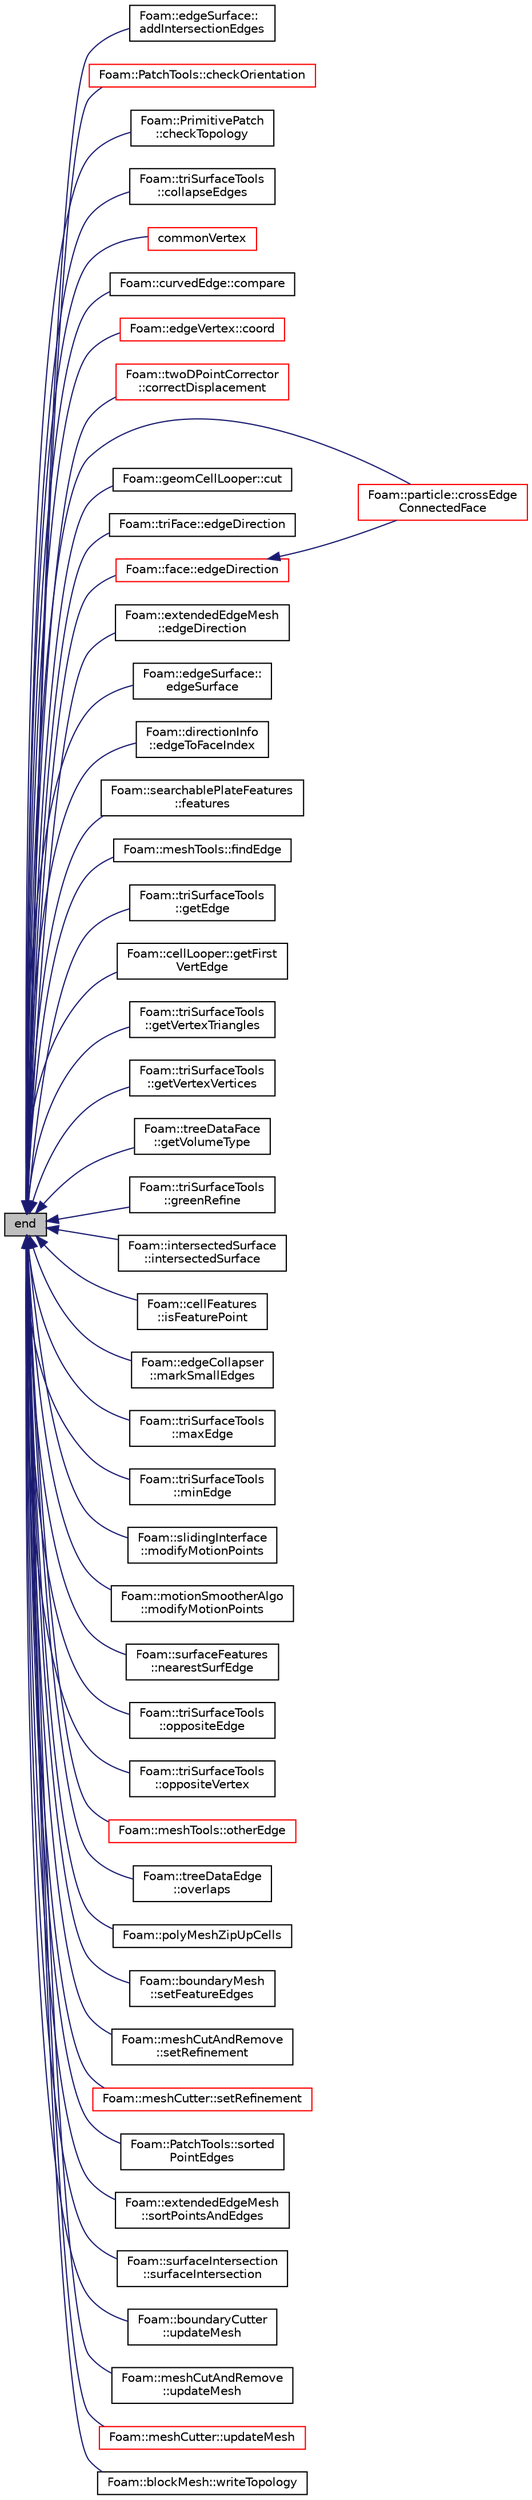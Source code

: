 digraph "end"
{
  bgcolor="transparent";
  edge [fontname="Helvetica",fontsize="10",labelfontname="Helvetica",labelfontsize="10"];
  node [fontname="Helvetica",fontsize="10",shape=record];
  rankdir="LR";
  Node1 [label="end",height=0.2,width=0.4,color="black", fillcolor="grey75", style="filled", fontcolor="black"];
  Node1 -> Node2 [dir="back",color="midnightblue",fontsize="10",style="solid",fontname="Helvetica"];
  Node2 [label="Foam::edgeSurface::\laddIntersectionEdges",height=0.2,width=0.4,color="black",URL="$a00621.html#aa26839701e0cd28a34fefc83a9ad6a78",tooltip="Add intersection edges to a face. Used for connecting. "];
  Node1 -> Node3 [dir="back",color="midnightblue",fontsize="10",style="solid",fontname="Helvetica"];
  Node3 [label="Foam::PatchTools::checkOrientation",height=0.2,width=0.4,color="red",URL="$a01814.html#a20f23e9ffe1102dccd75986b5435aef7",tooltip="Check for orientation issues. "];
  Node1 -> Node4 [dir="back",color="midnightblue",fontsize="10",style="solid",fontname="Helvetica"];
  Node4 [label="Foam::PrimitivePatch\l::checkTopology",height=0.2,width=0.4,color="black",URL="$a01970.html#a0579e0d0a6156734bbeb72cfd7a94c9d",tooltip="Check surface formed by patch for manifoldness (see above). "];
  Node1 -> Node5 [dir="back",color="midnightblue",fontsize="10",style="solid",fontname="Helvetica"];
  Node5 [label="Foam::triSurfaceTools\l::collapseEdges",height=0.2,width=0.4,color="black",URL="$a02689.html#a3aee046d49916c8984f42f5710679e3f",tooltip="Create new triSurface by collapsing edges to edge mids. "];
  Node1 -> Node6 [dir="back",color="midnightblue",fontsize="10",style="solid",fontname="Helvetica"];
  Node6 [label="commonVertex",height=0.2,width=0.4,color="red",URL="$a00612.html#aa2b6e905a6dbfa5a860c842efbcf4d9e",tooltip="Return common vertex. "];
  Node1 -> Node7 [dir="back",color="midnightblue",fontsize="10",style="solid",fontname="Helvetica"];
  Node7 [label="Foam::curvedEdge::compare",height=0.2,width=0.4,color="black",URL="$a00448.html#a2d47f7bde63c18e31289888f0c35c205",tooltip="Compare the given start and end points with this curve. "];
  Node1 -> Node8 [dir="back",color="midnightblue",fontsize="10",style="solid",fontname="Helvetica"];
  Node8 [label="Foam::edgeVertex::coord",height=0.2,width=0.4,color="red",URL="$a00622.html#a272d10ee27ddbd3a20bccfc71015fb18",tooltip="Return coordinate of cut (uses weight if edgeCut) "];
  Node1 -> Node9 [dir="back",color="midnightblue",fontsize="10",style="solid",fontname="Helvetica"];
  Node9 [label="Foam::twoDPointCorrector\l::correctDisplacement",height=0.2,width=0.4,color="red",URL="$a02707.html#a26b46ed22455249a17fd5ec9d066ca97",tooltip="Correct motion displacements. "];
  Node1 -> Node10 [dir="back",color="midnightblue",fontsize="10",style="solid",fontname="Helvetica"];
  Node10 [label="Foam::particle::crossEdge\lConnectedFace",height=0.2,width=0.4,color="red",URL="$a01774.html#ae442e1bec92480b4f50c527b934edddb",tooltip="Cross the from the given face across the given edge of the. "];
  Node1 -> Node11 [dir="back",color="midnightblue",fontsize="10",style="solid",fontname="Helvetica"];
  Node11 [label="Foam::geomCellLooper::cut",height=0.2,width=0.4,color="black",URL="$a00917.html#ae441aaf74ea7c5d77ba3bd7ddfcb919b",tooltip="Same but now also base point of cut provided (instead of always. "];
  Node1 -> Node12 [dir="back",color="midnightblue",fontsize="10",style="solid",fontname="Helvetica"];
  Node12 [label="Foam::triFace::edgeDirection",height=0.2,width=0.4,color="black",URL="$a02677.html#aa85ab892a55ced3ba45f472a7a96e417",tooltip="Return the edge direction on the face. "];
  Node1 -> Node13 [dir="back",color="midnightblue",fontsize="10",style="solid",fontname="Helvetica"];
  Node13 [label="Foam::face::edgeDirection",height=0.2,width=0.4,color="red",URL="$a00715.html#aa85ab892a55ced3ba45f472a7a96e417",tooltip="Return the edge direction on the face. "];
  Node13 -> Node10 [dir="back",color="midnightblue",fontsize="10",style="solid",fontname="Helvetica"];
  Node1 -> Node14 [dir="back",color="midnightblue",fontsize="10",style="solid",fontname="Helvetica"];
  Node14 [label="Foam::extendedEdgeMesh\l::edgeDirection",height=0.2,width=0.4,color="black",URL="$a00700.html#a73ecaff1c0db11a69986cae5b295b84f",tooltip="Return the direction of edgeI, pointing away from ptI. "];
  Node1 -> Node15 [dir="back",color="midnightblue",fontsize="10",style="solid",fontname="Helvetica"];
  Node15 [label="Foam::edgeSurface::\ledgeSurface",height=0.2,width=0.4,color="black",URL="$a00621.html#abe6268d682c2dab294acf2175f47ca38",tooltip="Construct from surface and intersection description. "];
  Node1 -> Node16 [dir="back",color="midnightblue",fontsize="10",style="solid",fontname="Helvetica"];
  Node16 [label="Foam::directionInfo\l::edgeToFaceIndex",height=0.2,width=0.4,color="black",URL="$a00542.html#ae91026257717a2d46454adf53e72da4d",tooltip="Given edge on hex cell find corresponding edge on face. Is either. "];
  Node1 -> Node17 [dir="back",color="midnightblue",fontsize="10",style="solid",fontname="Helvetica"];
  Node17 [label="Foam::searchablePlateFeatures\l::features",height=0.2,width=0.4,color="black",URL="$a02257.html#a55de90ec15dbc01a8dd70937784836e1",tooltip="Return an extendedFeatureEdgeMesh containing the features. "];
  Node1 -> Node18 [dir="back",color="midnightblue",fontsize="10",style="solid",fontname="Helvetica"];
  Node18 [label="Foam::meshTools::findEdge",height=0.2,width=0.4,color="black",URL="$a10780.html#ac23b3c803050cb2339b3b256887505a6",tooltip="Return edge between two vertices. Returns -1 if no edge. "];
  Node1 -> Node19 [dir="back",color="midnightblue",fontsize="10",style="solid",fontname="Helvetica"];
  Node19 [label="Foam::triSurfaceTools\l::getEdge",height=0.2,width=0.4,color="black",URL="$a02689.html#a48231c2376e7ed4f8ce011614fc6a0bf",tooltip="Returns edge label connecting v1, v2 (local numbering) "];
  Node1 -> Node20 [dir="back",color="midnightblue",fontsize="10",style="solid",fontname="Helvetica"];
  Node20 [label="Foam::cellLooper::getFirst\lVertEdge",height=0.2,width=0.4,color="black",URL="$a00217.html#ae2de4eee75fe8073bc4883358c9c8672",tooltip="Get first edge connected to vertI and on faceI. "];
  Node1 -> Node21 [dir="back",color="midnightblue",fontsize="10",style="solid",fontname="Helvetica"];
  Node21 [label="Foam::triSurfaceTools\l::getVertexTriangles",height=0.2,width=0.4,color="black",URL="$a02689.html#aa242e3ca747b5d12e431a87f581aebb7",tooltip="Get all triangles using edge endpoint. "];
  Node1 -> Node22 [dir="back",color="midnightblue",fontsize="10",style="solid",fontname="Helvetica"];
  Node22 [label="Foam::triSurfaceTools\l::getVertexVertices",height=0.2,width=0.4,color="black",URL="$a02689.html#af8c8a35e91aeac5ecf9a34f607d2c035",tooltip="Get all vertices (local numbering) connected to vertices of edge. "];
  Node1 -> Node23 [dir="back",color="midnightblue",fontsize="10",style="solid",fontname="Helvetica"];
  Node23 [label="Foam::treeDataFace\l::getVolumeType",height=0.2,width=0.4,color="black",URL="$a02670.html#a5221237edf9a875b73dbd139d43292d7",tooltip="Get type (inside,outside,mixed,unknown) of point w.r.t. surface. "];
  Node1 -> Node24 [dir="back",color="midnightblue",fontsize="10",style="solid",fontname="Helvetica"];
  Node24 [label="Foam::triSurfaceTools\l::greenRefine",height=0.2,width=0.4,color="black",URL="$a02689.html#abfb8b3103f67e2652cfb672525ec5d43",tooltip="Refine edges by splitting to opposite vertex. "];
  Node1 -> Node25 [dir="back",color="midnightblue",fontsize="10",style="solid",fontname="Helvetica"];
  Node25 [label="Foam::intersectedSurface\l::intersectedSurface",height=0.2,width=0.4,color="black",URL="$a01165.html#a6e95ab0cf81f4521899580c0caaaf6e7",tooltip="Construct from surface and intersection. isFirstSurface is needed. "];
  Node1 -> Node26 [dir="back",color="midnightblue",fontsize="10",style="solid",fontname="Helvetica"];
  Node26 [label="Foam::cellFeatures\l::isFeaturePoint",height=0.2,width=0.4,color="black",URL="$a00214.html#a0e1817c6e428d30c177e2871368421a9",tooltip="Are two edges connected at feature point? "];
  Node1 -> Node27 [dir="back",color="midnightblue",fontsize="10",style="solid",fontname="Helvetica"];
  Node27 [label="Foam::edgeCollapser\l::markSmallEdges",height=0.2,width=0.4,color="black",URL="$a00613.html#a085b30c3d0bbfc36a07a88a49f1aca6d",tooltip="Mark (in collapseEdge) any edges to collapse. "];
  Node1 -> Node28 [dir="back",color="midnightblue",fontsize="10",style="solid",fontname="Helvetica"];
  Node28 [label="Foam::triSurfaceTools\l::maxEdge",height=0.2,width=0.4,color="black",URL="$a02689.html#aedcb2ebabdbe8437654ce1d4ef881e71",tooltip="Returns element in edgeIndices with minimum length. "];
  Node1 -> Node29 [dir="back",color="midnightblue",fontsize="10",style="solid",fontname="Helvetica"];
  Node29 [label="Foam::triSurfaceTools\l::minEdge",height=0.2,width=0.4,color="black",URL="$a02689.html#ac365a22b30a404441ffa961fefac8348",tooltip="Returns element in edgeIndices with minimum length. "];
  Node1 -> Node30 [dir="back",color="midnightblue",fontsize="10",style="solid",fontname="Helvetica"];
  Node30 [label="Foam::slidingInterface\l::modifyMotionPoints",height=0.2,width=0.4,color="black",URL="$a02337.html#a4a962b56dd7cf30972c468258fa888e5",tooltip="Modify motion points to comply with the topological change. "];
  Node1 -> Node31 [dir="back",color="midnightblue",fontsize="10",style="solid",fontname="Helvetica"];
  Node31 [label="Foam::motionSmootherAlgo\l::modifyMotionPoints",height=0.2,width=0.4,color="black",URL="$a01530.html#a97c706cc758ca249755daf56fcbd44b3",tooltip="Apply optional point constraint (2d correction) "];
  Node1 -> Node32 [dir="back",color="midnightblue",fontsize="10",style="solid",fontname="Helvetica"];
  Node32 [label="Foam::surfaceFeatures\l::nearestSurfEdge",height=0.2,width=0.4,color="black",URL="$a02475.html#ac9d88c671fbfe12e0526038fb054c11d",tooltip="Find nearest surface edge (out of selectedEdges) for. "];
  Node1 -> Node33 [dir="back",color="midnightblue",fontsize="10",style="solid",fontname="Helvetica"];
  Node33 [label="Foam::triSurfaceTools\l::oppositeEdge",height=0.2,width=0.4,color="black",URL="$a02689.html#a77110343a3072b75b1764650943d31f9",tooltip="Get edge opposite vertex (local numbering) "];
  Node1 -> Node34 [dir="back",color="midnightblue",fontsize="10",style="solid",fontname="Helvetica"];
  Node34 [label="Foam::triSurfaceTools\l::oppositeVertex",height=0.2,width=0.4,color="black",URL="$a02689.html#ad78556d7d01f6219bb13005e24171127",tooltip="Get vertex (local numbering) opposite edge. "];
  Node1 -> Node35 [dir="back",color="midnightblue",fontsize="10",style="solid",fontname="Helvetica"];
  Node35 [label="Foam::meshTools::otherEdge",height=0.2,width=0.4,color="red",URL="$a10780.html#ae03c08ba46f970c3b70bfdd6fccdf664",tooltip="Return label of other edge (out of candidates edgeLabels) "];
  Node1 -> Node36 [dir="back",color="midnightblue",fontsize="10",style="solid",fontname="Helvetica"];
  Node36 [label="Foam::treeDataEdge\l::overlaps",height=0.2,width=0.4,color="black",URL="$a02669.html#aea49f8ea149b750ff5d58a0a194a6526",tooltip="Does (bb of) shape at index overlap bb. "];
  Node1 -> Node37 [dir="back",color="midnightblue",fontsize="10",style="solid",fontname="Helvetica"];
  Node37 [label="Foam::polyMeshZipUpCells",height=0.2,width=0.4,color="black",URL="$a10725.html#ab957fb2d74d8de84991a6246e876ecd2"];
  Node1 -> Node38 [dir="back",color="midnightblue",fontsize="10",style="solid",fontname="Helvetica"];
  Node38 [label="Foam::boundaryMesh\l::setFeatureEdges",height=0.2,width=0.4,color="black",URL="$a00151.html#a0e01df03fc2c7dbfd31c0fa36528926a",tooltip="Set featureEdges, edgeToFeature, featureSegments according. "];
  Node1 -> Node39 [dir="back",color="midnightblue",fontsize="10",style="solid",fontname="Helvetica"];
  Node39 [label="Foam::meshCutAndRemove\l::setRefinement",height=0.2,width=0.4,color="black",URL="$a01460.html#a5b289474e53287a9460c322f12434dec",tooltip="Do actual cutting with cut description. Inserts mesh changes. "];
  Node1 -> Node40 [dir="back",color="midnightblue",fontsize="10",style="solid",fontname="Helvetica"];
  Node40 [label="Foam::meshCutter::setRefinement",height=0.2,width=0.4,color="red",URL="$a01461.html#ad6964ecaeb84631835d8a4e51bf706bb",tooltip="Do actual cutting with cut description. Inserts mesh changes. "];
  Node1 -> Node41 [dir="back",color="midnightblue",fontsize="10",style="solid",fontname="Helvetica"];
  Node41 [label="Foam::PatchTools::sorted\lPointEdges",height=0.2,width=0.4,color="black",URL="$a01814.html#ade266c84d472629a66d2ec0f9c8f2ff9"];
  Node1 -> Node42 [dir="back",color="midnightblue",fontsize="10",style="solid",fontname="Helvetica"];
  Node42 [label="Foam::extendedEdgeMesh\l::sortPointsAndEdges",height=0.2,width=0.4,color="black",URL="$a00700.html#a35042787bb1f37f3e2695d3b48e313b0"];
  Node1 -> Node43 [dir="back",color="midnightblue",fontsize="10",style="solid",fontname="Helvetica"];
  Node43 [label="Foam::surfaceIntersection\l::surfaceIntersection",height=0.2,width=0.4,color="black",URL="$a02482.html#a0227f78e50cd258d5b10a3f1214bea8f",tooltip="Special: intersect surface with itself. Used to check for. "];
  Node1 -> Node44 [dir="back",color="midnightblue",fontsize="10",style="solid",fontname="Helvetica"];
  Node44 [label="Foam::boundaryCutter\l::updateMesh",height=0.2,width=0.4,color="black",URL="$a00150.html#ad57565956fd4064299f4bd3c4eebb1d4",tooltip="Force recalculation of locally stored data on topological change. "];
  Node1 -> Node45 [dir="back",color="midnightblue",fontsize="10",style="solid",fontname="Helvetica"];
  Node45 [label="Foam::meshCutAndRemove\l::updateMesh",height=0.2,width=0.4,color="black",URL="$a01460.html#ad57565956fd4064299f4bd3c4eebb1d4",tooltip="Force recalculation of locally stored data on topological change. "];
  Node1 -> Node46 [dir="back",color="midnightblue",fontsize="10",style="solid",fontname="Helvetica"];
  Node46 [label="Foam::meshCutter::updateMesh",height=0.2,width=0.4,color="red",URL="$a01461.html#ad57565956fd4064299f4bd3c4eebb1d4",tooltip="Force recalculation of locally stored data on topological change. "];
  Node1 -> Node47 [dir="back",color="midnightblue",fontsize="10",style="solid",fontname="Helvetica"];
  Node47 [label="Foam::blockMesh::writeTopology",height=0.2,width=0.4,color="black",URL="$a00147.html#ad7d050952a451ec3f620b45f2f7139bf",tooltip="Writes edges of blockMesh in OBJ format. "];
}
